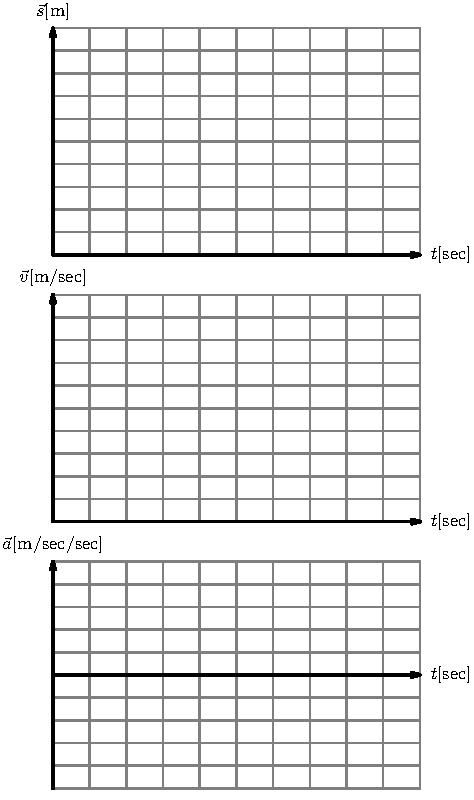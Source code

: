 // Asymptote code for kinematic_stack_pos_vel_acc_grid.asy
import graph;

pen axis_p = linewidth(1.4)+black+fontsize(9);
pen grid_p = linewidth(0.8)+gray(0.5);
pen ticklabel_p = fontsize(.01);
int hticks = 10;
int vMin_ticks = -5;
int vMax_ticks = 5;
real axis_extra = 0.7; // extend the axis just a bit past the last tick mark
real phi=(1+sqrt(5))/2; // golden ratio

axis VZero(bool extend=true) {
  return new void(picture pic, axisT axis) {
    axis.type = 0; // Value
    axis.value = pic.scale.x.T(pic.scale.x.scale.logarithmic ? 1 : 0); // I'm good with Linear 0
    axis.position = 1; // relative position of axis label
    axis.side = left;
    axis.align = 1.5*E;
    axis.extend = extend;
    };
}
axis VZero = VZero();

axis HZero(bool extend=true) {
  return new void(picture pic, axisT axis) {
    axis.type = 0; // Value
    axis.value = pic.scale.y.T(pic.scale.y.scale.logarithmic ? 1 : 0); // I'm good with Linear 0
    axis.position = 1; // relative position of axis label
    axis.side = right;
    axis.align = W;
    axis.extend = extend;
    };
}
axis HZero = HZero();

void kingraph(picture pic, Label vL="", real vMin=vMin_ticks, real vMax=vMax_ticks, Label hL=Label("$t$[sec]",embed=Shift, align=5.2*E), real hMin=0, real hMax=hticks) {
  scale(pic, Linear, Linear);
  xlimits(pic, hMin, hMax);
  ylimits(pic, vMin, vMax);
  real[] hTicks_a = sequence(1, floor(hMax));
  real[] vTicks_a = sequence(floor(vMin), floor(vMax));
  ticks hTicks = LeftTicks(format=Label(" ", align=E, p=ticklabel_p), Ticks=hTicks_a, extend=true, pTick=grid_p); // The space clears the labels on the ticks.
  ticks vTicks = RightTicks(format=Label(" ", align=W, p=ticklabel_p), Ticks=vTicks_a, extend=true, pTick=grid_p);
  xaxis(pic=pic, L="", axis=BottomTop, p=grid_p, ticks=hTicks);
  yaxis(pic=pic, L="", axis=LeftRight, p=grid_p, ticks=vTicks);
  xaxis(pic=pic, L=hL, axis=VZero(false), p=axis_p, ticks=NoTicks, arrow=Arrow(4), above=true);
  yaxis(pic=pic, L=vL, axis=HZero(false), p=axis_p, ticks=NoTicks, arrow=Arrow(4), above=true);
}

picture pos_pic;
kingraph(pos_pic, rotate(0)*Label("$\vec{s}$[m]",align=3*N), vMin=0, vMax=10);

picture vel_pic;
kingraph(vel_pic, rotate(0)*Label("$\vec{v}$[m/sec]",align=3*N), vMin=0, vMax=10);

picture acc_pic;
kingraph(acc_pic, rotate(0)*Label("$\vec{a}$[m/sec/sec]",align=3*N));

//xequals(pos_pic,3,Dotted);
//xequals(vel_pic,3,Dotted);
//xequals(acc_pic,3,Dotted);

// boring code for stacking the graphs.  The only interesting part is the htick/vtick settings, which can be used to change the size of the horizontal and vertical units of the graphs.
void stack(picture pics[]) {
  real margin=0mm;
  real vtick = .4cm;
  real htick = vtick*phi;
  frame[] frames = new frame[pics.length];
  for(int i=0; i<pics.length; ++i) {
    unitsize(pics[i], htick, vtick);
    frames[i] = pics[i].fit();
    if (i>0) {
      frames[i] = shift(0,min(frames[i-1]).y-max(frames[i]).y-margin)*frames[i];
    }
    add(frames[i]);
  }
}

stack(new picture[] {pos_pic, vel_pic, acc_pic});

